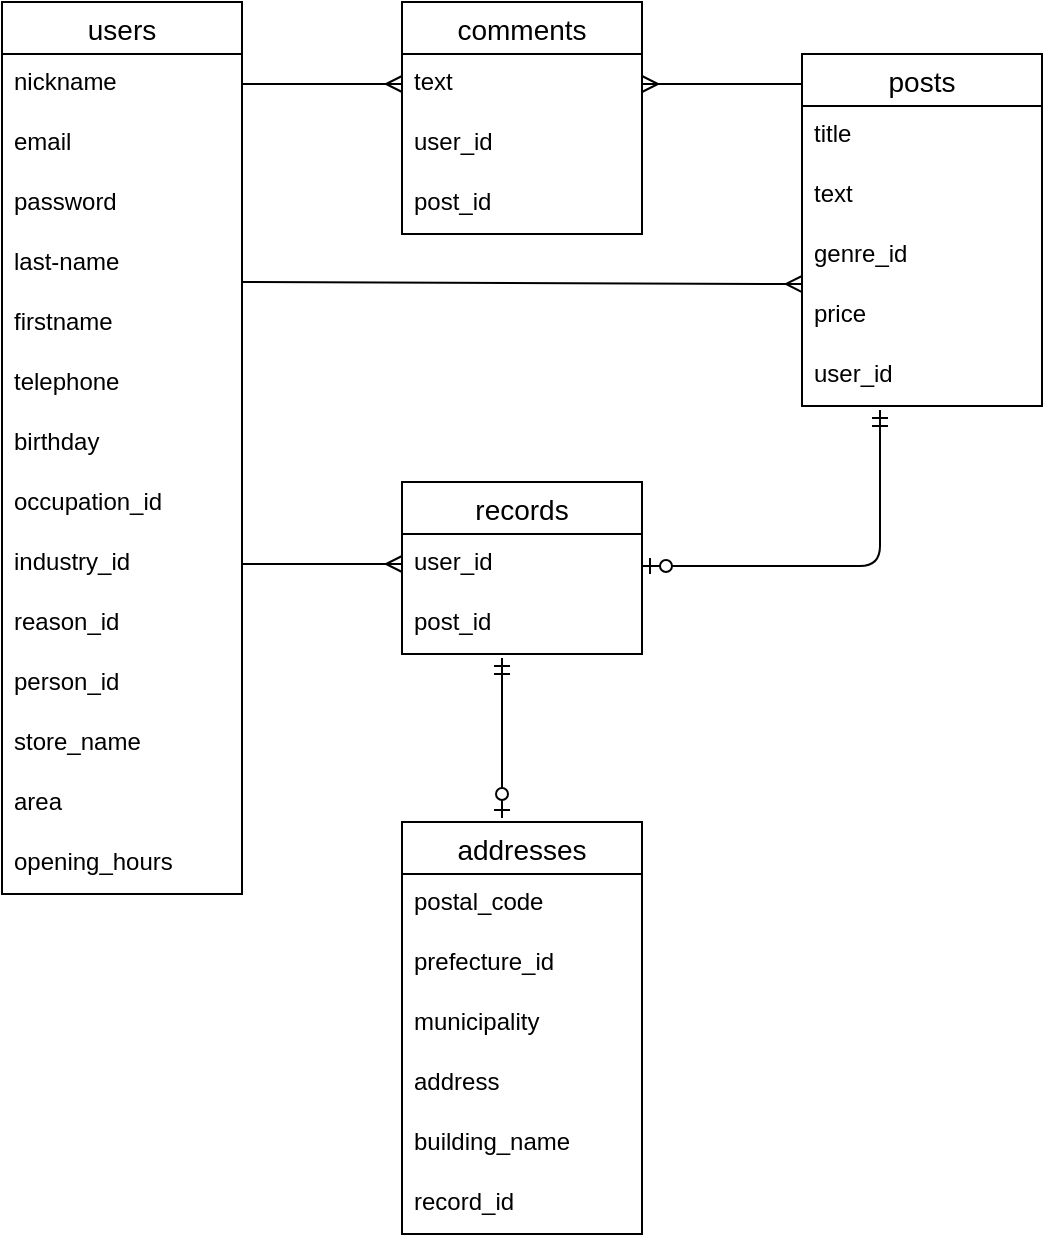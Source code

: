 <mxfile>
    <diagram id="wBvtZIT5Xar5Xo1IdMOP" name="ページ1">
        <mxGraphModel dx="477" dy="777" grid="1" gridSize="10" guides="1" tooltips="1" connect="1" arrows="1" fold="1" page="1" pageScale="1" pageWidth="827" pageHeight="1169" math="0" shadow="0">
            <root>
                <mxCell id="0"/>
                <mxCell id="1" parent="0"/>
                <mxCell id="2" value="users" style="swimlane;fontStyle=0;childLayout=stackLayout;horizontal=1;startSize=26;horizontalStack=0;resizeParent=1;resizeParentMax=0;resizeLast=0;collapsible=1;marginBottom=0;align=center;fontSize=14;" parent="1" vertex="1">
                    <mxGeometry x="80" y="148" width="120" height="446" as="geometry"/>
                </mxCell>
                <mxCell id="3" value="nickname" style="text;strokeColor=none;fillColor=none;spacingLeft=4;spacingRight=4;overflow=hidden;rotatable=0;points=[[0,0.5],[1,0.5]];portConstraint=eastwest;fontSize=12;" parent="2" vertex="1">
                    <mxGeometry y="26" width="120" height="30" as="geometry"/>
                </mxCell>
                <mxCell id="6" value="email" style="text;strokeColor=none;fillColor=none;spacingLeft=4;spacingRight=4;overflow=hidden;rotatable=0;points=[[0,0.5],[1,0.5]];portConstraint=eastwest;fontSize=12;" parent="2" vertex="1">
                    <mxGeometry y="56" width="120" height="30" as="geometry"/>
                </mxCell>
                <mxCell id="8" value="password" style="text;strokeColor=none;fillColor=none;spacingLeft=4;spacingRight=4;overflow=hidden;rotatable=0;points=[[0,0.5],[1,0.5]];portConstraint=eastwest;fontSize=12;" parent="2" vertex="1">
                    <mxGeometry y="86" width="120" height="30" as="geometry"/>
                </mxCell>
                <mxCell id="4" value="last-name" style="text;strokeColor=none;fillColor=none;spacingLeft=4;spacingRight=4;overflow=hidden;rotatable=0;points=[[0,0.5],[1,0.5]];portConstraint=eastwest;fontSize=12;" parent="2" vertex="1">
                    <mxGeometry y="116" width="120" height="30" as="geometry"/>
                </mxCell>
                <mxCell id="5" value="firstname" style="text;strokeColor=none;fillColor=none;spacingLeft=4;spacingRight=4;overflow=hidden;rotatable=0;points=[[0,0.5],[1,0.5]];portConstraint=eastwest;fontSize=12;" parent="2" vertex="1">
                    <mxGeometry y="146" width="120" height="30" as="geometry"/>
                </mxCell>
                <mxCell id="7" value="telephone" style="text;strokeColor=none;fillColor=none;spacingLeft=4;spacingRight=4;overflow=hidden;rotatable=0;points=[[0,0.5],[1,0.5]];portConstraint=eastwest;fontSize=12;" parent="2" vertex="1">
                    <mxGeometry y="176" width="120" height="30" as="geometry"/>
                </mxCell>
                <mxCell id="10" value="birthday" style="text;strokeColor=none;fillColor=none;spacingLeft=4;spacingRight=4;overflow=hidden;rotatable=0;points=[[0,0.5],[1,0.5]];portConstraint=eastwest;fontSize=12;" parent="2" vertex="1">
                    <mxGeometry y="206" width="120" height="30" as="geometry"/>
                </mxCell>
                <mxCell id="12" value="occupation_id" style="text;strokeColor=none;fillColor=none;spacingLeft=4;spacingRight=4;overflow=hidden;rotatable=0;points=[[0,0.5],[1,0.5]];portConstraint=eastwest;fontSize=12;" parent="2" vertex="1">
                    <mxGeometry y="236" width="120" height="30" as="geometry"/>
                </mxCell>
                <mxCell id="13" value="industry_id" style="text;strokeColor=none;fillColor=none;spacingLeft=4;spacingRight=4;overflow=hidden;rotatable=0;points=[[0,0.5],[1,0.5]];portConstraint=eastwest;fontSize=12;" parent="2" vertex="1">
                    <mxGeometry y="266" width="120" height="30" as="geometry"/>
                </mxCell>
                <mxCell id="14" value="reason_id" style="text;strokeColor=none;fillColor=none;spacingLeft=4;spacingRight=4;overflow=hidden;rotatable=0;points=[[0,0.5],[1,0.5]];portConstraint=eastwest;fontSize=12;" parent="2" vertex="1">
                    <mxGeometry y="296" width="120" height="30" as="geometry"/>
                </mxCell>
                <mxCell id="70" value="person_id" style="text;strokeColor=none;fillColor=none;spacingLeft=4;spacingRight=4;overflow=hidden;rotatable=0;points=[[0,0.5],[1,0.5]];portConstraint=eastwest;fontSize=12;" vertex="1" parent="2">
                    <mxGeometry y="326" width="120" height="30" as="geometry"/>
                </mxCell>
                <mxCell id="71" value="store_name" style="text;strokeColor=none;fillColor=none;spacingLeft=4;spacingRight=4;overflow=hidden;rotatable=0;points=[[0,0.5],[1,0.5]];portConstraint=eastwest;fontSize=12;" vertex="1" parent="2">
                    <mxGeometry y="356" width="120" height="30" as="geometry"/>
                </mxCell>
                <mxCell id="66" value="area" style="text;strokeColor=none;fillColor=none;spacingLeft=4;spacingRight=4;overflow=hidden;rotatable=0;points=[[0,0.5],[1,0.5]];portConstraint=eastwest;fontSize=12;" parent="2" vertex="1">
                    <mxGeometry y="386" width="120" height="30" as="geometry"/>
                </mxCell>
                <mxCell id="72" value="opening_hours" style="text;strokeColor=none;fillColor=none;spacingLeft=4;spacingRight=4;overflow=hidden;rotatable=0;points=[[0,0.5],[1,0.5]];portConstraint=eastwest;fontSize=12;" vertex="1" parent="2">
                    <mxGeometry y="416" width="120" height="30" as="geometry"/>
                </mxCell>
                <mxCell id="15" value="posts" style="swimlane;fontStyle=0;childLayout=stackLayout;horizontal=1;startSize=26;horizontalStack=0;resizeParent=1;resizeParentMax=0;resizeLast=0;collapsible=1;marginBottom=0;align=center;fontSize=14;" parent="1" vertex="1">
                    <mxGeometry x="480" y="174" width="120" height="176" as="geometry"/>
                </mxCell>
                <mxCell id="17" value="title" style="text;strokeColor=none;fillColor=none;spacingLeft=4;spacingRight=4;overflow=hidden;rotatable=0;points=[[0,0.5],[1,0.5]];portConstraint=eastwest;fontSize=12;" parent="15" vertex="1">
                    <mxGeometry y="26" width="120" height="30" as="geometry"/>
                </mxCell>
                <mxCell id="18" value="text" style="text;strokeColor=none;fillColor=none;spacingLeft=4;spacingRight=4;overflow=hidden;rotatable=0;points=[[0,0.5],[1,0.5]];portConstraint=eastwest;fontSize=12;" parent="15" vertex="1">
                    <mxGeometry y="56" width="120" height="30" as="geometry"/>
                </mxCell>
                <mxCell id="19" value="genre_id" style="text;strokeColor=none;fillColor=none;spacingLeft=4;spacingRight=4;overflow=hidden;rotatable=0;points=[[0,0.5],[1,0.5]];portConstraint=eastwest;fontSize=12;" parent="15" vertex="1">
                    <mxGeometry y="86" width="120" height="30" as="geometry"/>
                </mxCell>
                <mxCell id="38" value="price" style="text;strokeColor=none;fillColor=none;spacingLeft=4;spacingRight=4;overflow=hidden;rotatable=0;points=[[0,0.5],[1,0.5]];portConstraint=eastwest;fontSize=12;" parent="15" vertex="1">
                    <mxGeometry y="116" width="120" height="30" as="geometry"/>
                </mxCell>
                <mxCell id="61" value="user_id" style="text;strokeColor=none;fillColor=none;spacingLeft=4;spacingRight=4;overflow=hidden;rotatable=0;points=[[0,0.5],[1,0.5]];portConstraint=eastwest;fontSize=12;" parent="15" vertex="1">
                    <mxGeometry y="146" width="120" height="30" as="geometry"/>
                </mxCell>
                <mxCell id="26" value="comments" style="swimlane;fontStyle=0;childLayout=stackLayout;horizontal=1;startSize=26;horizontalStack=0;resizeParent=1;resizeParentMax=0;resizeLast=0;collapsible=1;marginBottom=0;align=center;fontSize=14;" parent="1" vertex="1">
                    <mxGeometry x="280" y="148" width="120" height="116" as="geometry"/>
                </mxCell>
                <mxCell id="27" value="text" style="text;strokeColor=none;fillColor=none;spacingLeft=4;spacingRight=4;overflow=hidden;rotatable=0;points=[[0,0.5],[1,0.5]];portConstraint=eastwest;fontSize=12;" parent="26" vertex="1">
                    <mxGeometry y="26" width="120" height="30" as="geometry"/>
                </mxCell>
                <mxCell id="28" value="user_id" style="text;strokeColor=none;fillColor=none;spacingLeft=4;spacingRight=4;overflow=hidden;rotatable=0;points=[[0,0.5],[1,0.5]];portConstraint=eastwest;fontSize=12;" parent="26" vertex="1">
                    <mxGeometry y="56" width="120" height="30" as="geometry"/>
                </mxCell>
                <mxCell id="29" value="post_id" style="text;strokeColor=none;fillColor=none;spacingLeft=4;spacingRight=4;overflow=hidden;rotatable=0;points=[[0,0.5],[1,0.5]];portConstraint=eastwest;fontSize=12;" parent="26" vertex="1">
                    <mxGeometry y="86" width="120" height="30" as="geometry"/>
                </mxCell>
                <mxCell id="34" value="records" style="swimlane;fontStyle=0;childLayout=stackLayout;horizontal=1;startSize=26;horizontalStack=0;resizeParent=1;resizeParentMax=0;resizeLast=0;collapsible=1;marginBottom=0;align=center;fontSize=14;" parent="1" vertex="1">
                    <mxGeometry x="280" y="388" width="120" height="86" as="geometry"/>
                </mxCell>
                <mxCell id="35" value="user_id" style="text;strokeColor=none;fillColor=none;spacingLeft=4;spacingRight=4;overflow=hidden;rotatable=0;points=[[0,0.5],[1,0.5]];portConstraint=eastwest;fontSize=12;" parent="34" vertex="1">
                    <mxGeometry y="26" width="120" height="30" as="geometry"/>
                </mxCell>
                <mxCell id="36" value="post_id" style="text;strokeColor=none;fillColor=none;spacingLeft=4;spacingRight=4;overflow=hidden;rotatable=0;points=[[0,0.5],[1,0.5]];portConstraint=eastwest;fontSize=12;" parent="34" vertex="1">
                    <mxGeometry y="56" width="120" height="30" as="geometry"/>
                </mxCell>
                <mxCell id="39" value="addresses" style="swimlane;fontStyle=0;childLayout=stackLayout;horizontal=1;startSize=26;horizontalStack=0;resizeParent=1;resizeParentMax=0;resizeLast=0;collapsible=1;marginBottom=0;align=center;fontSize=14;" parent="1" vertex="1">
                    <mxGeometry x="280" y="558" width="120" height="206" as="geometry"/>
                </mxCell>
                <mxCell id="40" value="postal_code" style="text;strokeColor=none;fillColor=none;spacingLeft=4;spacingRight=4;overflow=hidden;rotatable=0;points=[[0,0.5],[1,0.5]];portConstraint=eastwest;fontSize=12;" parent="39" vertex="1">
                    <mxGeometry y="26" width="120" height="30" as="geometry"/>
                </mxCell>
                <mxCell id="41" value="prefecture_id" style="text;strokeColor=none;fillColor=none;spacingLeft=4;spacingRight=4;overflow=hidden;rotatable=0;points=[[0,0.5],[1,0.5]];portConstraint=eastwest;fontSize=12;" parent="39" vertex="1">
                    <mxGeometry y="56" width="120" height="30" as="geometry"/>
                </mxCell>
                <mxCell id="42" value="municipality" style="text;strokeColor=none;fillColor=none;spacingLeft=4;spacingRight=4;overflow=hidden;rotatable=0;points=[[0,0.5],[1,0.5]];portConstraint=eastwest;fontSize=12;" parent="39" vertex="1">
                    <mxGeometry y="86" width="120" height="30" as="geometry"/>
                </mxCell>
                <mxCell id="43" value="address" style="text;strokeColor=none;fillColor=none;spacingLeft=4;spacingRight=4;overflow=hidden;rotatable=0;points=[[0,0.5],[1,0.5]];portConstraint=eastwest;fontSize=12;" parent="39" vertex="1">
                    <mxGeometry y="116" width="120" height="30" as="geometry"/>
                </mxCell>
                <mxCell id="44" value="building_name" style="text;strokeColor=none;fillColor=none;spacingLeft=4;spacingRight=4;overflow=hidden;rotatable=0;points=[[0,0.5],[1,0.5]];portConstraint=eastwest;fontSize=12;" parent="39" vertex="1">
                    <mxGeometry y="146" width="120" height="30" as="geometry"/>
                </mxCell>
                <mxCell id="62" value="record_id" style="text;strokeColor=none;fillColor=none;spacingLeft=4;spacingRight=4;overflow=hidden;rotatable=0;points=[[0,0.5],[1,0.5]];portConstraint=eastwest;fontSize=12;" parent="39" vertex="1">
                    <mxGeometry y="176" width="120" height="30" as="geometry"/>
                </mxCell>
                <mxCell id="50" value="" style="fontSize=12;html=1;endArrow=ERmany;entryX=0;entryY=0.5;entryDx=0;entryDy=0;exitX=1;exitY=0.5;exitDx=0;exitDy=0;" parent="1" source="3" target="27" edge="1">
                    <mxGeometry width="100" height="100" relative="1" as="geometry">
                        <mxPoint x="200" y="238" as="sourcePoint"/>
                        <mxPoint x="300" y="138" as="targetPoint"/>
                    </mxGeometry>
                </mxCell>
                <mxCell id="51" value="" style="fontSize=12;html=1;endArrow=ERmany;entryX=1;entryY=0.5;entryDx=0;entryDy=0;" parent="1" target="27" edge="1">
                    <mxGeometry width="100" height="100" relative="1" as="geometry">
                        <mxPoint x="480" y="189" as="sourcePoint"/>
                        <mxPoint x="500" y="218" as="targetPoint"/>
                    </mxGeometry>
                </mxCell>
                <mxCell id="52" value="" style="fontSize=12;html=1;endArrow=ERmany;entryX=0;entryY=0.967;entryDx=0;entryDy=0;exitX=1;exitY=0.5;exitDx=0;exitDy=0;entryPerimeter=0;" parent="1" target="19" edge="1">
                    <mxGeometry width="100" height="100" relative="1" as="geometry">
                        <mxPoint x="200" y="288" as="sourcePoint"/>
                        <mxPoint x="280" y="288" as="targetPoint"/>
                    </mxGeometry>
                </mxCell>
                <mxCell id="55" value="" style="fontSize=12;html=1;endArrow=ERmany;exitX=1;exitY=0.5;exitDx=0;exitDy=0;" parent="1" source="13" edge="1">
                    <mxGeometry width="100" height="100" relative="1" as="geometry">
                        <mxPoint x="200" y="428" as="sourcePoint"/>
                        <mxPoint x="280" y="429" as="targetPoint"/>
                    </mxGeometry>
                </mxCell>
                <mxCell id="59" value="" style="fontSize=12;html=1;endArrow=ERzeroToOne;startArrow=ERmandOne;" parent="1" edge="1">
                    <mxGeometry width="100" height="100" relative="1" as="geometry">
                        <mxPoint x="519" y="352" as="sourcePoint"/>
                        <mxPoint x="400" y="430" as="targetPoint"/>
                        <Array as="points">
                            <mxPoint x="519" y="430"/>
                        </Array>
                    </mxGeometry>
                </mxCell>
                <mxCell id="60" value="" style="fontSize=12;html=1;endArrow=ERzeroToOne;startArrow=ERmandOne;" parent="1" edge="1">
                    <mxGeometry width="100" height="100" relative="1" as="geometry">
                        <mxPoint x="330" y="476" as="sourcePoint"/>
                        <mxPoint x="330.0" y="556" as="targetPoint"/>
                        <Array as="points"/>
                    </mxGeometry>
                </mxCell>
            </root>
        </mxGraphModel>
    </diagram>
</mxfile>